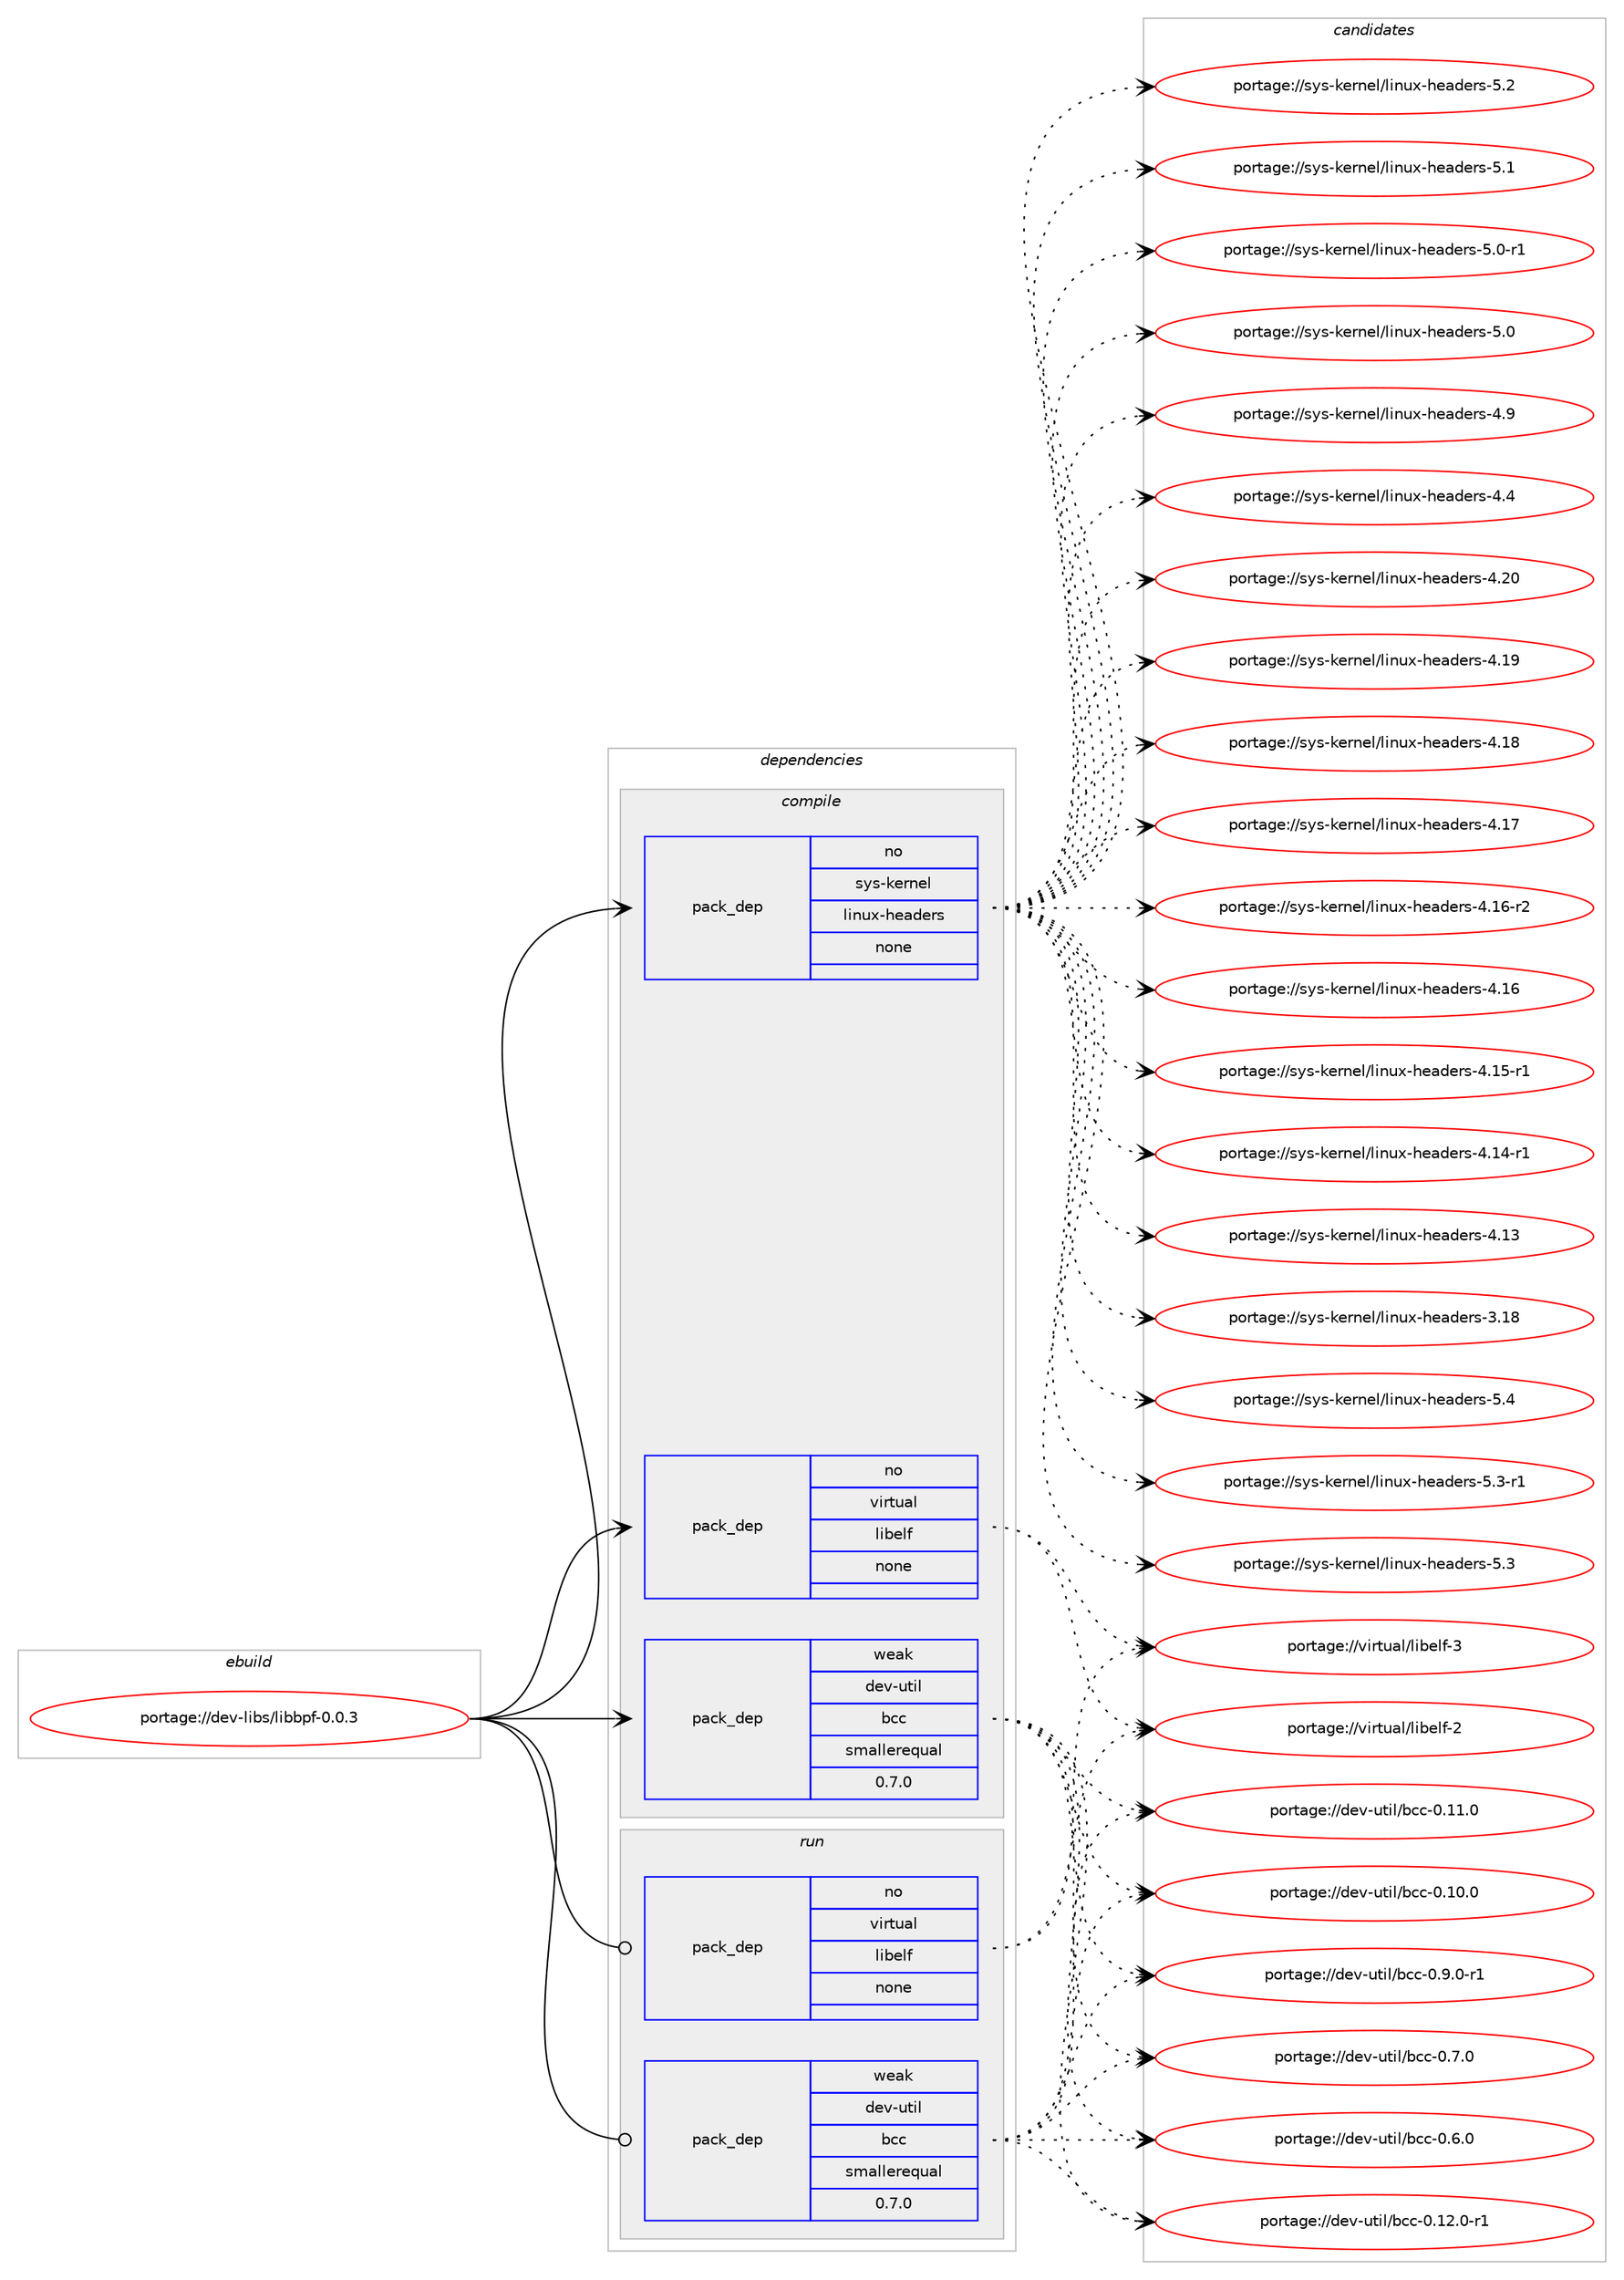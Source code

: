 digraph prolog {

# *************
# Graph options
# *************

newrank=true;
concentrate=true;
compound=true;
graph [rankdir=LR,fontname=Helvetica,fontsize=10,ranksep=1.5];#, ranksep=2.5, nodesep=0.2];
edge  [arrowhead=vee];
node  [fontname=Helvetica,fontsize=10];

# **********
# The ebuild
# **********

subgraph cluster_leftcol {
color=gray;
label=<<i>ebuild</i>>;
id [label="portage://dev-libs/libbpf-0.0.3", color=red, width=4, href="../dev-libs/libbpf-0.0.3.svg"];
}

# ****************
# The dependencies
# ****************

subgraph cluster_midcol {
color=gray;
label=<<i>dependencies</i>>;
subgraph cluster_compile {
fillcolor="#eeeeee";
style=filled;
label=<<i>compile</i>>;
subgraph pack382635 {
dependency513490 [label=<<TABLE BORDER="0" CELLBORDER="1" CELLSPACING="0" CELLPADDING="4" WIDTH="220"><TR><TD ROWSPAN="6" CELLPADDING="30">pack_dep</TD></TR><TR><TD WIDTH="110">no</TD></TR><TR><TD>sys-kernel</TD></TR><TR><TD>linux-headers</TD></TR><TR><TD>none</TD></TR><TR><TD></TD></TR></TABLE>>, shape=none, color=blue];
}
id:e -> dependency513490:w [weight=20,style="solid",arrowhead="vee"];
subgraph pack382636 {
dependency513491 [label=<<TABLE BORDER="0" CELLBORDER="1" CELLSPACING="0" CELLPADDING="4" WIDTH="220"><TR><TD ROWSPAN="6" CELLPADDING="30">pack_dep</TD></TR><TR><TD WIDTH="110">no</TD></TR><TR><TD>virtual</TD></TR><TR><TD>libelf</TD></TR><TR><TD>none</TD></TR><TR><TD></TD></TR></TABLE>>, shape=none, color=blue];
}
id:e -> dependency513491:w [weight=20,style="solid",arrowhead="vee"];
subgraph pack382637 {
dependency513492 [label=<<TABLE BORDER="0" CELLBORDER="1" CELLSPACING="0" CELLPADDING="4" WIDTH="220"><TR><TD ROWSPAN="6" CELLPADDING="30">pack_dep</TD></TR><TR><TD WIDTH="110">weak</TD></TR><TR><TD>dev-util</TD></TR><TR><TD>bcc</TD></TR><TR><TD>smallerequal</TD></TR><TR><TD>0.7.0</TD></TR></TABLE>>, shape=none, color=blue];
}
id:e -> dependency513492:w [weight=20,style="solid",arrowhead="vee"];
}
subgraph cluster_compileandrun {
fillcolor="#eeeeee";
style=filled;
label=<<i>compile and run</i>>;
}
subgraph cluster_run {
fillcolor="#eeeeee";
style=filled;
label=<<i>run</i>>;
subgraph pack382638 {
dependency513493 [label=<<TABLE BORDER="0" CELLBORDER="1" CELLSPACING="0" CELLPADDING="4" WIDTH="220"><TR><TD ROWSPAN="6" CELLPADDING="30">pack_dep</TD></TR><TR><TD WIDTH="110">no</TD></TR><TR><TD>virtual</TD></TR><TR><TD>libelf</TD></TR><TR><TD>none</TD></TR><TR><TD></TD></TR></TABLE>>, shape=none, color=blue];
}
id:e -> dependency513493:w [weight=20,style="solid",arrowhead="odot"];
subgraph pack382639 {
dependency513494 [label=<<TABLE BORDER="0" CELLBORDER="1" CELLSPACING="0" CELLPADDING="4" WIDTH="220"><TR><TD ROWSPAN="6" CELLPADDING="30">pack_dep</TD></TR><TR><TD WIDTH="110">weak</TD></TR><TR><TD>dev-util</TD></TR><TR><TD>bcc</TD></TR><TR><TD>smallerequal</TD></TR><TR><TD>0.7.0</TD></TR></TABLE>>, shape=none, color=blue];
}
id:e -> dependency513494:w [weight=20,style="solid",arrowhead="odot"];
}
}

# **************
# The candidates
# **************

subgraph cluster_choices {
rank=same;
color=gray;
label=<<i>candidates</i>>;

subgraph choice382635 {
color=black;
nodesep=1;
choice1151211154510710111411010110847108105110117120451041019710010111411545534652 [label="portage://sys-kernel/linux-headers-5.4", color=red, width=4,href="../sys-kernel/linux-headers-5.4.svg"];
choice11512111545107101114110101108471081051101171204510410197100101114115455346514511449 [label="portage://sys-kernel/linux-headers-5.3-r1", color=red, width=4,href="../sys-kernel/linux-headers-5.3-r1.svg"];
choice1151211154510710111411010110847108105110117120451041019710010111411545534651 [label="portage://sys-kernel/linux-headers-5.3", color=red, width=4,href="../sys-kernel/linux-headers-5.3.svg"];
choice1151211154510710111411010110847108105110117120451041019710010111411545534650 [label="portage://sys-kernel/linux-headers-5.2", color=red, width=4,href="../sys-kernel/linux-headers-5.2.svg"];
choice1151211154510710111411010110847108105110117120451041019710010111411545534649 [label="portage://sys-kernel/linux-headers-5.1", color=red, width=4,href="../sys-kernel/linux-headers-5.1.svg"];
choice11512111545107101114110101108471081051101171204510410197100101114115455346484511449 [label="portage://sys-kernel/linux-headers-5.0-r1", color=red, width=4,href="../sys-kernel/linux-headers-5.0-r1.svg"];
choice1151211154510710111411010110847108105110117120451041019710010111411545534648 [label="portage://sys-kernel/linux-headers-5.0", color=red, width=4,href="../sys-kernel/linux-headers-5.0.svg"];
choice1151211154510710111411010110847108105110117120451041019710010111411545524657 [label="portage://sys-kernel/linux-headers-4.9", color=red, width=4,href="../sys-kernel/linux-headers-4.9.svg"];
choice1151211154510710111411010110847108105110117120451041019710010111411545524652 [label="portage://sys-kernel/linux-headers-4.4", color=red, width=4,href="../sys-kernel/linux-headers-4.4.svg"];
choice115121115451071011141101011084710810511011712045104101971001011141154552465048 [label="portage://sys-kernel/linux-headers-4.20", color=red, width=4,href="../sys-kernel/linux-headers-4.20.svg"];
choice115121115451071011141101011084710810511011712045104101971001011141154552464957 [label="portage://sys-kernel/linux-headers-4.19", color=red, width=4,href="../sys-kernel/linux-headers-4.19.svg"];
choice115121115451071011141101011084710810511011712045104101971001011141154552464956 [label="portage://sys-kernel/linux-headers-4.18", color=red, width=4,href="../sys-kernel/linux-headers-4.18.svg"];
choice115121115451071011141101011084710810511011712045104101971001011141154552464955 [label="portage://sys-kernel/linux-headers-4.17", color=red, width=4,href="../sys-kernel/linux-headers-4.17.svg"];
choice1151211154510710111411010110847108105110117120451041019710010111411545524649544511450 [label="portage://sys-kernel/linux-headers-4.16-r2", color=red, width=4,href="../sys-kernel/linux-headers-4.16-r2.svg"];
choice115121115451071011141101011084710810511011712045104101971001011141154552464954 [label="portage://sys-kernel/linux-headers-4.16", color=red, width=4,href="../sys-kernel/linux-headers-4.16.svg"];
choice1151211154510710111411010110847108105110117120451041019710010111411545524649534511449 [label="portage://sys-kernel/linux-headers-4.15-r1", color=red, width=4,href="../sys-kernel/linux-headers-4.15-r1.svg"];
choice1151211154510710111411010110847108105110117120451041019710010111411545524649524511449 [label="portage://sys-kernel/linux-headers-4.14-r1", color=red, width=4,href="../sys-kernel/linux-headers-4.14-r1.svg"];
choice115121115451071011141101011084710810511011712045104101971001011141154552464951 [label="portage://sys-kernel/linux-headers-4.13", color=red, width=4,href="../sys-kernel/linux-headers-4.13.svg"];
choice115121115451071011141101011084710810511011712045104101971001011141154551464956 [label="portage://sys-kernel/linux-headers-3.18", color=red, width=4,href="../sys-kernel/linux-headers-3.18.svg"];
dependency513490:e -> choice1151211154510710111411010110847108105110117120451041019710010111411545534652:w [style=dotted,weight="100"];
dependency513490:e -> choice11512111545107101114110101108471081051101171204510410197100101114115455346514511449:w [style=dotted,weight="100"];
dependency513490:e -> choice1151211154510710111411010110847108105110117120451041019710010111411545534651:w [style=dotted,weight="100"];
dependency513490:e -> choice1151211154510710111411010110847108105110117120451041019710010111411545534650:w [style=dotted,weight="100"];
dependency513490:e -> choice1151211154510710111411010110847108105110117120451041019710010111411545534649:w [style=dotted,weight="100"];
dependency513490:e -> choice11512111545107101114110101108471081051101171204510410197100101114115455346484511449:w [style=dotted,weight="100"];
dependency513490:e -> choice1151211154510710111411010110847108105110117120451041019710010111411545534648:w [style=dotted,weight="100"];
dependency513490:e -> choice1151211154510710111411010110847108105110117120451041019710010111411545524657:w [style=dotted,weight="100"];
dependency513490:e -> choice1151211154510710111411010110847108105110117120451041019710010111411545524652:w [style=dotted,weight="100"];
dependency513490:e -> choice115121115451071011141101011084710810511011712045104101971001011141154552465048:w [style=dotted,weight="100"];
dependency513490:e -> choice115121115451071011141101011084710810511011712045104101971001011141154552464957:w [style=dotted,weight="100"];
dependency513490:e -> choice115121115451071011141101011084710810511011712045104101971001011141154552464956:w [style=dotted,weight="100"];
dependency513490:e -> choice115121115451071011141101011084710810511011712045104101971001011141154552464955:w [style=dotted,weight="100"];
dependency513490:e -> choice1151211154510710111411010110847108105110117120451041019710010111411545524649544511450:w [style=dotted,weight="100"];
dependency513490:e -> choice115121115451071011141101011084710810511011712045104101971001011141154552464954:w [style=dotted,weight="100"];
dependency513490:e -> choice1151211154510710111411010110847108105110117120451041019710010111411545524649534511449:w [style=dotted,weight="100"];
dependency513490:e -> choice1151211154510710111411010110847108105110117120451041019710010111411545524649524511449:w [style=dotted,weight="100"];
dependency513490:e -> choice115121115451071011141101011084710810511011712045104101971001011141154552464951:w [style=dotted,weight="100"];
dependency513490:e -> choice115121115451071011141101011084710810511011712045104101971001011141154551464956:w [style=dotted,weight="100"];
}
subgraph choice382636 {
color=black;
nodesep=1;
choice1181051141161179710847108105981011081024551 [label="portage://virtual/libelf-3", color=red, width=4,href="../virtual/libelf-3.svg"];
choice1181051141161179710847108105981011081024550 [label="portage://virtual/libelf-2", color=red, width=4,href="../virtual/libelf-2.svg"];
dependency513491:e -> choice1181051141161179710847108105981011081024551:w [style=dotted,weight="100"];
dependency513491:e -> choice1181051141161179710847108105981011081024550:w [style=dotted,weight="100"];
}
subgraph choice382637 {
color=black;
nodesep=1;
choice10010111845117116105108479899994548465746484511449 [label="portage://dev-util/bcc-0.9.0-r1", color=red, width=4,href="../dev-util/bcc-0.9.0-r1.svg"];
choice1001011184511711610510847989999454846554648 [label="portage://dev-util/bcc-0.7.0", color=red, width=4,href="../dev-util/bcc-0.7.0.svg"];
choice1001011184511711610510847989999454846544648 [label="portage://dev-util/bcc-0.6.0", color=red, width=4,href="../dev-util/bcc-0.6.0.svg"];
choice1001011184511711610510847989999454846495046484511449 [label="portage://dev-util/bcc-0.12.0-r1", color=red, width=4,href="../dev-util/bcc-0.12.0-r1.svg"];
choice100101118451171161051084798999945484649494648 [label="portage://dev-util/bcc-0.11.0", color=red, width=4,href="../dev-util/bcc-0.11.0.svg"];
choice100101118451171161051084798999945484649484648 [label="portage://dev-util/bcc-0.10.0", color=red, width=4,href="../dev-util/bcc-0.10.0.svg"];
dependency513492:e -> choice10010111845117116105108479899994548465746484511449:w [style=dotted,weight="100"];
dependency513492:e -> choice1001011184511711610510847989999454846554648:w [style=dotted,weight="100"];
dependency513492:e -> choice1001011184511711610510847989999454846544648:w [style=dotted,weight="100"];
dependency513492:e -> choice1001011184511711610510847989999454846495046484511449:w [style=dotted,weight="100"];
dependency513492:e -> choice100101118451171161051084798999945484649494648:w [style=dotted,weight="100"];
dependency513492:e -> choice100101118451171161051084798999945484649484648:w [style=dotted,weight="100"];
}
subgraph choice382638 {
color=black;
nodesep=1;
choice1181051141161179710847108105981011081024551 [label="portage://virtual/libelf-3", color=red, width=4,href="../virtual/libelf-3.svg"];
choice1181051141161179710847108105981011081024550 [label="portage://virtual/libelf-2", color=red, width=4,href="../virtual/libelf-2.svg"];
dependency513493:e -> choice1181051141161179710847108105981011081024551:w [style=dotted,weight="100"];
dependency513493:e -> choice1181051141161179710847108105981011081024550:w [style=dotted,weight="100"];
}
subgraph choice382639 {
color=black;
nodesep=1;
choice10010111845117116105108479899994548465746484511449 [label="portage://dev-util/bcc-0.9.0-r1", color=red, width=4,href="../dev-util/bcc-0.9.0-r1.svg"];
choice1001011184511711610510847989999454846554648 [label="portage://dev-util/bcc-0.7.0", color=red, width=4,href="../dev-util/bcc-0.7.0.svg"];
choice1001011184511711610510847989999454846544648 [label="portage://dev-util/bcc-0.6.0", color=red, width=4,href="../dev-util/bcc-0.6.0.svg"];
choice1001011184511711610510847989999454846495046484511449 [label="portage://dev-util/bcc-0.12.0-r1", color=red, width=4,href="../dev-util/bcc-0.12.0-r1.svg"];
choice100101118451171161051084798999945484649494648 [label="portage://dev-util/bcc-0.11.0", color=red, width=4,href="../dev-util/bcc-0.11.0.svg"];
choice100101118451171161051084798999945484649484648 [label="portage://dev-util/bcc-0.10.0", color=red, width=4,href="../dev-util/bcc-0.10.0.svg"];
dependency513494:e -> choice10010111845117116105108479899994548465746484511449:w [style=dotted,weight="100"];
dependency513494:e -> choice1001011184511711610510847989999454846554648:w [style=dotted,weight="100"];
dependency513494:e -> choice1001011184511711610510847989999454846544648:w [style=dotted,weight="100"];
dependency513494:e -> choice1001011184511711610510847989999454846495046484511449:w [style=dotted,weight="100"];
dependency513494:e -> choice100101118451171161051084798999945484649494648:w [style=dotted,weight="100"];
dependency513494:e -> choice100101118451171161051084798999945484649484648:w [style=dotted,weight="100"];
}
}

}
